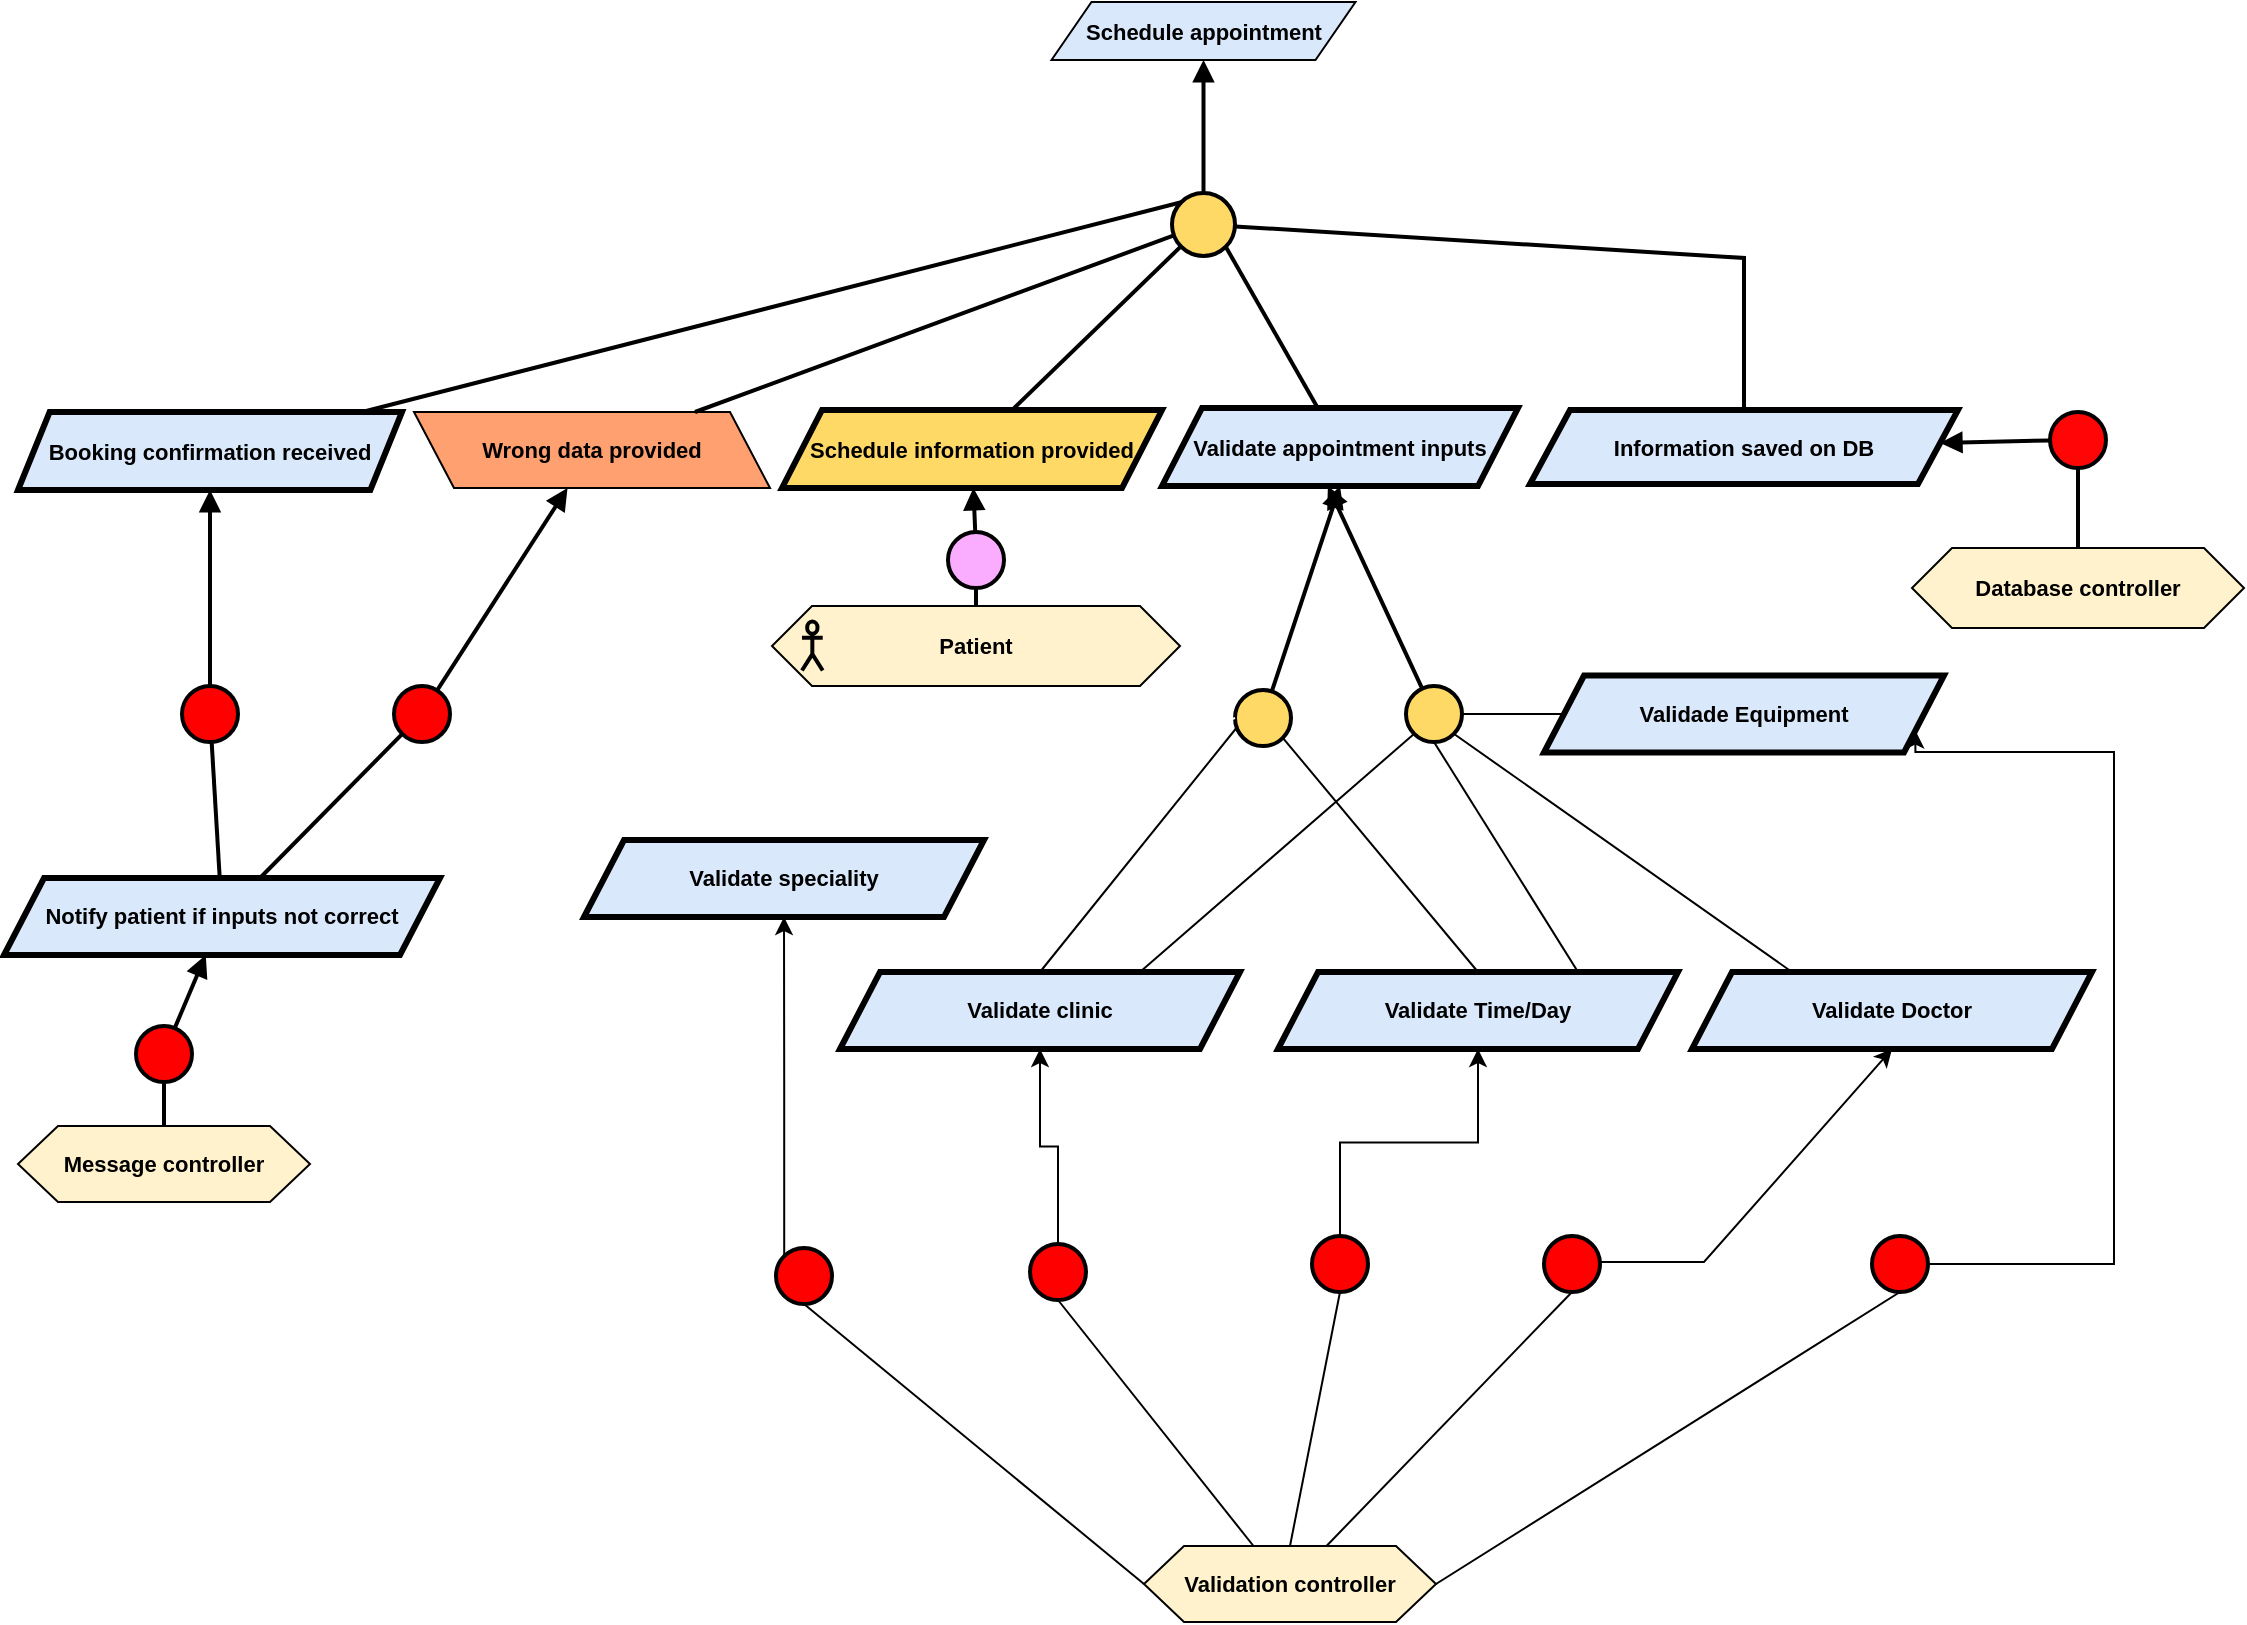 <mxfile version="24.2.7" type="device">
  <diagram name="Page-1" id="M_wEQLcIumDKBrQ4-JNB">
    <mxGraphModel dx="6993" dy="-42" grid="0" gridSize="10" guides="1" tooltips="1" connect="1" arrows="1" fold="1" page="0" pageScale="1" pageWidth="827" pageHeight="1169" math="0" shadow="0">
      <root>
        <mxCell id="0" />
        <mxCell id="1" parent="0" />
        <mxCell id="FIXR1feLg8hahodherzo-3" value="&lt;b&gt;Schedule appointment&lt;/b&gt;" style="shape=parallelogram;perimeter=parallelogramPerimeter;whiteSpace=wrap;html=1;fixedSize=1;fillColor=#dae8fc;strokeColor=#000000;fontFamily=Helvetica;fontSize=11;fontColor=default;labelBackgroundColor=none;" parent="1" vertex="1">
          <mxGeometry x="-4708.25" y="1134" width="152" height="29" as="geometry" />
        </mxCell>
        <mxCell id="FIXR1feLg8hahodherzo-21" value="&lt;div&gt;&lt;b&gt;Validation controller&lt;/b&gt;&lt;/div&gt;" style="shape=hexagon;perimeter=hexagonPerimeter2;whiteSpace=wrap;html=1;fixedSize=1;fillColor=#FFF2CC;fontFamily=Helvetica;fontSize=11;fontColor=default;labelBackgroundColor=none;" parent="1" vertex="1">
          <mxGeometry x="-4662" y="1906" width="146" height="38" as="geometry" />
        </mxCell>
        <mxCell id="FIXR1feLg8hahodherzo-30" value="&lt;div&gt;&lt;b&gt;Message controller&lt;/b&gt;&lt;/div&gt;" style="shape=hexagon;perimeter=hexagonPerimeter2;whiteSpace=wrap;html=1;fixedSize=1;fillColor=#FFF2CC;fontFamily=Helvetica;fontSize=11;fontColor=default;labelBackgroundColor=none;" parent="1" vertex="1">
          <mxGeometry x="-5225" y="1696" width="146" height="38" as="geometry" />
        </mxCell>
        <mxCell id="FIXR1feLg8hahodherzo-34" value="&lt;b&gt;Booking confirmation received&lt;/b&gt;" style="shape=parallelogram;perimeter=parallelogramPerimeter;whiteSpace=wrap;html=1;fixedSize=1;fillColor=#dae8fc;strokeColor=#000000;strokeWidth=3;fontFamily=Helvetica;fontSize=11;fontColor=default;labelBackgroundColor=none;size=15.809;" parent="1" vertex="1">
          <mxGeometry x="-5225" y="1339" width="192" height="39" as="geometry" />
        </mxCell>
        <mxCell id="FIXR1feLg8hahodherzo-35" value="&lt;b&gt;Schedule information provided&lt;/b&gt;" style="shape=parallelogram;perimeter=parallelogramPerimeter;whiteSpace=wrap;html=1;fixedSize=1;fillColor=#FFD966;strokeColor=#000000;strokeWidth=3;fontFamily=Helvetica;fontSize=11;fontColor=default;labelBackgroundColor=none;" parent="1" vertex="1">
          <mxGeometry x="-4843" y="1338" width="190" height="39" as="geometry" />
        </mxCell>
        <mxCell id="FIXR1feLg8hahodherzo-36" value="&lt;b&gt;Validate appointment inputs&lt;/b&gt;" style="shape=parallelogram;perimeter=parallelogramPerimeter;whiteSpace=wrap;html=1;fixedSize=1;fillColor=#dae8fc;strokeColor=#000000;strokeWidth=3;fontFamily=Helvetica;fontSize=11;fontColor=default;labelBackgroundColor=none;" parent="1" vertex="1">
          <mxGeometry x="-4653" y="1337" width="178" height="39" as="geometry" />
        </mxCell>
        <mxCell id="FIXR1feLg8hahodherzo-37" value="" style="group;fontFamily=Helvetica;fontSize=11;fontColor=default;labelBackgroundColor=default;" parent="1" vertex="1" connectable="0">
          <mxGeometry x="-4848" y="1436" width="204" height="40" as="geometry" />
        </mxCell>
        <mxCell id="FIXR1feLg8hahodherzo-38" value="&lt;b&gt;Patient&lt;/b&gt;" style="shape=hexagon;perimeter=hexagonPerimeter2;whiteSpace=wrap;html=1;fixedSize=1;fillColor=#FFF2CC;fontFamily=Helvetica;fontSize=11;fontColor=default;labelBackgroundColor=none;" parent="FIXR1feLg8hahodherzo-37" vertex="1">
          <mxGeometry width="204" height="40" as="geometry" />
        </mxCell>
        <mxCell id="FIXR1feLg8hahodherzo-39" value="" style="shape=umlActor;verticalLabelPosition=bottom;verticalAlign=top;html=1;outlineConnect=0;fillColor=none;strokeWidth=2;fontFamily=Helvetica;fontSize=11;fontColor=default;labelBackgroundColor=default;" parent="FIXR1feLg8hahodherzo-37" vertex="1">
          <mxGeometry x="14.983" y="7.75" width="10.373" height="24.5" as="geometry" />
        </mxCell>
        <mxCell id="FIXR1feLg8hahodherzo-40" value="" style="ellipse;whiteSpace=wrap;html=1;aspect=fixed;fillColor=#FAADFF;strokeWidth=2;fontFamily=Helvetica;fontSize=11;fontColor=default;labelBackgroundColor=default;" parent="1" vertex="1">
          <mxGeometry x="-4760" y="1399" width="28" height="28" as="geometry" />
        </mxCell>
        <mxCell id="FIXR1feLg8hahodherzo-41" value="" style="endArrow=block;html=1;rounded=0;endFill=1;strokeWidth=2;strokeColor=default;align=center;verticalAlign=middle;fontFamily=Helvetica;fontSize=11;fontColor=default;labelBackgroundColor=default;" parent="1" source="FIXR1feLg8hahodherzo-40" target="FIXR1feLg8hahodherzo-35" edge="1">
          <mxGeometry width="50" height="50" relative="1" as="geometry">
            <mxPoint x="-4902.065" y="1432.222" as="sourcePoint" />
            <mxPoint x="-4628.758" y="1524.844" as="targetPoint" />
          </mxGeometry>
        </mxCell>
        <mxCell id="FIXR1feLg8hahodherzo-42" value="" style="endArrow=none;html=1;rounded=0;strokeWidth=2;strokeColor=default;align=center;verticalAlign=middle;fontFamily=Helvetica;fontSize=11;fontColor=default;labelBackgroundColor=default;" parent="1" source="FIXR1feLg8hahodherzo-38" target="FIXR1feLg8hahodherzo-40" edge="1">
          <mxGeometry width="50" height="50" relative="1" as="geometry">
            <mxPoint x="-4820" y="1496.25" as="sourcePoint" />
            <mxPoint x="-4878.06" y="1430.25" as="targetPoint" />
          </mxGeometry>
        </mxCell>
        <mxCell id="FIXR1feLg8hahodherzo-43" value="" style="ellipse;whiteSpace=wrap;html=1;aspect=fixed;fillColor=#FFD966;strokeWidth=2;" parent="1" vertex="1">
          <mxGeometry x="-4648" y="1229.5" width="31.5" height="31.5" as="geometry" />
        </mxCell>
        <mxCell id="FIXR1feLg8hahodherzo-44" value="" style="endArrow=block;html=1;rounded=0;endFill=1;strokeWidth=2;" parent="1" source="FIXR1feLg8hahodherzo-43" target="FIXR1feLg8hahodherzo-3" edge="1">
          <mxGeometry width="50" height="50" relative="1" as="geometry">
            <mxPoint x="-4851.005" y="1273.972" as="sourcePoint" />
            <mxPoint x="-4855" y="1229" as="targetPoint" />
          </mxGeometry>
        </mxCell>
        <mxCell id="FIXR1feLg8hahodherzo-45" value="" style="endArrow=none;html=1;rounded=0;strokeWidth=2;" parent="1" source="FIXR1feLg8hahodherzo-35" target="FIXR1feLg8hahodherzo-43" edge="1">
          <mxGeometry width="50" height="50" relative="1" as="geometry">
            <mxPoint x="-4852" y="1336" as="sourcePoint" />
            <mxPoint x="-4827" y="1272" as="targetPoint" />
          </mxGeometry>
        </mxCell>
        <mxCell id="FIXR1feLg8hahodherzo-46" value="" style="endArrow=none;html=1;rounded=0;entryX=1;entryY=1;entryDx=0;entryDy=0;strokeWidth=2;" parent="1" source="FIXR1feLg8hahodherzo-36" target="FIXR1feLg8hahodherzo-43" edge="1">
          <mxGeometry width="50" height="50" relative="1" as="geometry">
            <mxPoint x="-4831" y="1382" as="sourcePoint" />
            <mxPoint x="-4781" y="1332" as="targetPoint" />
          </mxGeometry>
        </mxCell>
        <mxCell id="FIXR1feLg8hahodherzo-47" value="" style="endArrow=none;html=1;rounded=0;strokeWidth=2;exitX=0;exitY=0;exitDx=0;exitDy=0;" parent="1" source="FIXR1feLg8hahodherzo-43" target="FIXR1feLg8hahodherzo-34" edge="1">
          <mxGeometry width="50" height="50" relative="1" as="geometry">
            <mxPoint x="-5027.316" y="1375" as="sourcePoint" />
            <mxPoint x="-4461" y="1285" as="targetPoint" />
          </mxGeometry>
        </mxCell>
        <mxCell id="FIXR1feLg8hahodherzo-52" value="" style="ellipse;whiteSpace=wrap;html=1;aspect=fixed;fillColor=#FF0000;strokeWidth=2;" parent="1" vertex="1">
          <mxGeometry x="-5143" y="1476" width="28" height="28" as="geometry" />
        </mxCell>
        <mxCell id="FIXR1feLg8hahodherzo-53" value="" style="endArrow=block;html=1;rounded=0;endFill=1;strokeWidth=2;" parent="1" source="FIXR1feLg8hahodherzo-52" target="FIXR1feLg8hahodherzo-34" edge="1">
          <mxGeometry width="50" height="50" relative="1" as="geometry">
            <mxPoint x="-4733.505" y="1433.972" as="sourcePoint" />
            <mxPoint x="-5283" y="1387" as="targetPoint" />
          </mxGeometry>
        </mxCell>
        <mxCell id="FIXR1feLg8hahodherzo-54" value="" style="endArrow=none;html=1;rounded=0;strokeWidth=2;" parent="1" source="FIXR1feLg8hahodherzo-126" target="FIXR1feLg8hahodherzo-52" edge="1">
          <mxGeometry width="50" height="50" relative="1" as="geometry">
            <mxPoint x="-4733.091" y="1465" as="sourcePoint" />
            <mxPoint x="-4709.5" y="1432" as="targetPoint" />
            <Array as="points" />
          </mxGeometry>
        </mxCell>
        <mxCell id="FIXR1feLg8hahodherzo-97" value="&lt;b&gt;Validate Doctor&lt;/b&gt;" style="shape=parallelogram;perimeter=parallelogramPerimeter;whiteSpace=wrap;html=1;fixedSize=1;fillColor=#dae8fc;strokeColor=#000000;strokeWidth=3;fontFamily=Helvetica;fontSize=11;fontColor=default;labelBackgroundColor=none;" parent="1" vertex="1">
          <mxGeometry x="-4388" y="1619" width="200" height="38.5" as="geometry" />
        </mxCell>
        <mxCell id="FIXR1feLg8hahodherzo-98" value="&lt;b&gt;Validate clinic&lt;/b&gt;" style="shape=parallelogram;perimeter=parallelogramPerimeter;whiteSpace=wrap;html=1;fixedSize=1;fillColor=#dae8fc;strokeColor=#000000;strokeWidth=3;fontFamily=Helvetica;fontSize=11;fontColor=default;labelBackgroundColor=none;" parent="1" vertex="1">
          <mxGeometry x="-4814" y="1619" width="200" height="38.5" as="geometry" />
        </mxCell>
        <mxCell id="FIXR1feLg8hahodherzo-99" value="" style="ellipse;whiteSpace=wrap;html=1;aspect=fixed;fillColor=#FFD966;strokeWidth=2;" parent="1" vertex="1">
          <mxGeometry x="-4616.5" y="1478" width="28" height="28" as="geometry" />
        </mxCell>
        <mxCell id="FIXR1feLg8hahodherzo-107" value="&lt;b&gt;Validade Equipment&lt;/b&gt;" style="shape=parallelogram;perimeter=parallelogramPerimeter;whiteSpace=wrap;html=1;fixedSize=1;fillColor=#dae8fc;strokeColor=#000000;strokeWidth=3;fontFamily=Helvetica;fontSize=11;fontColor=default;labelBackgroundColor=none;" parent="1" vertex="1">
          <mxGeometry x="-4462" y="1470.75" width="200" height="38.5" as="geometry" />
        </mxCell>
        <mxCell id="FIXR1feLg8hahodherzo-110" value="" style="endArrow=block;html=1;rounded=0;endFill=1;strokeWidth=2;entryX=0.5;entryY=1;entryDx=0;entryDy=0;" parent="1" source="FIXR1feLg8hahodherzo-99" target="FIXR1feLg8hahodherzo-36" edge="1">
          <mxGeometry width="50" height="50" relative="1" as="geometry">
            <mxPoint x="-4207.278" y="1675.01" as="sourcePoint" />
            <mxPoint x="-4625" y="1378" as="targetPoint" />
          </mxGeometry>
        </mxCell>
        <mxCell id="BffDbC5HQDXS8vjr15xW-11" style="edgeStyle=orthogonalEdgeStyle;rounded=0;orthogonalLoop=1;jettySize=auto;html=1;exitX=0;exitY=1;exitDx=0;exitDy=0;entryX=0.5;entryY=1;entryDx=0;entryDy=0;" edge="1" parent="1" source="FIXR1feLg8hahodherzo-112" target="FIXR1feLg8hahodherzo-95">
          <mxGeometry relative="1" as="geometry" />
        </mxCell>
        <mxCell id="FIXR1feLg8hahodherzo-112" value="" style="ellipse;whiteSpace=wrap;html=1;aspect=fixed;fillColor=#FF0000;strokeWidth=2;direction=south;" parent="1" vertex="1">
          <mxGeometry x="-4846" y="1757" width="28" height="28" as="geometry" />
        </mxCell>
        <mxCell id="BffDbC5HQDXS8vjr15xW-12" style="edgeStyle=orthogonalEdgeStyle;rounded=0;orthogonalLoop=1;jettySize=auto;html=1;exitX=0.5;exitY=0;exitDx=0;exitDy=0;entryX=0.5;entryY=1;entryDx=0;entryDy=0;" edge="1" parent="1" source="FIXR1feLg8hahodherzo-120" target="FIXR1feLg8hahodherzo-98">
          <mxGeometry relative="1" as="geometry" />
        </mxCell>
        <mxCell id="FIXR1feLg8hahodherzo-120" value="" style="ellipse;whiteSpace=wrap;html=1;aspect=fixed;fillColor=#FF0000;strokeWidth=2;" parent="1" vertex="1">
          <mxGeometry x="-4719" y="1755" width="28" height="28" as="geometry" />
        </mxCell>
        <mxCell id="BffDbC5HQDXS8vjr15xW-29" style="edgeStyle=orthogonalEdgeStyle;rounded=0;orthogonalLoop=1;jettySize=auto;html=1;exitX=1;exitY=0.5;exitDx=0;exitDy=0;entryX=1;entryY=0.75;entryDx=0;entryDy=0;" edge="1" parent="1" source="FIXR1feLg8hahodherzo-123" target="FIXR1feLg8hahodherzo-107">
          <mxGeometry relative="1" as="geometry">
            <Array as="points">
              <mxPoint x="-4177" y="1765" />
              <mxPoint x="-4177" y="1509" />
              <mxPoint x="-4276" y="1509" />
            </Array>
          </mxGeometry>
        </mxCell>
        <mxCell id="FIXR1feLg8hahodherzo-123" value="" style="ellipse;whiteSpace=wrap;html=1;aspect=fixed;fillColor=#FF0000;strokeWidth=2;" parent="1" vertex="1">
          <mxGeometry x="-4298" y="1751" width="28" height="28" as="geometry" />
        </mxCell>
        <mxCell id="FIXR1feLg8hahodherzo-126" value="&lt;b&gt;Notify patient if inputs not correct&lt;/b&gt;" style="shape=parallelogram;perimeter=parallelogramPerimeter;whiteSpace=wrap;html=1;fixedSize=1;fillColor=#dae8fc;strokeColor=#000000;strokeWidth=3;fontFamily=Helvetica;fontSize=11;fontColor=default;labelBackgroundColor=none;" parent="1" vertex="1">
          <mxGeometry x="-5232" y="1572" width="218" height="38.5" as="geometry" />
        </mxCell>
        <mxCell id="FIXR1feLg8hahodherzo-132" value="" style="ellipse;whiteSpace=wrap;html=1;aspect=fixed;fillColor=#FFD966;strokeWidth=2;" parent="1" vertex="1">
          <mxGeometry x="-4531" y="1476" width="28" height="28" as="geometry" />
        </mxCell>
        <mxCell id="FIXR1feLg8hahodherzo-133" value="" style="endArrow=block;html=1;rounded=0;endFill=1;strokeWidth=2;entryX=0.466;entryY=1;entryDx=0;entryDy=0;entryPerimeter=0;" parent="1" source="FIXR1feLg8hahodherzo-132" target="FIXR1feLg8hahodherzo-36" edge="1">
          <mxGeometry width="50" height="50" relative="1" as="geometry">
            <mxPoint x="-4530" y="1530" as="sourcePoint" />
            <mxPoint x="-4502" y="1385" as="targetPoint" />
          </mxGeometry>
        </mxCell>
        <mxCell id="ZpXnfEx7CvquUOzYopGN-1" value="&lt;b&gt;Information saved on DB&lt;/b&gt;" style="shape=parallelogram;perimeter=parallelogramPerimeter;whiteSpace=wrap;html=1;fixedSize=1;fillColor=#dae8fc;strokeColor=#000000;strokeWidth=3;fontFamily=Helvetica;fontSize=11;fontColor=default;labelBackgroundColor=none;" parent="1" vertex="1">
          <mxGeometry x="-4469" y="1338" width="214" height="37" as="geometry" />
        </mxCell>
        <mxCell id="ZpXnfEx7CvquUOzYopGN-3" value="" style="endArrow=none;html=1;rounded=0;strokeWidth=2;exitX=0.5;exitY=0;exitDx=0;exitDy=0;" parent="1" target="FIXR1feLg8hahodherzo-43" edge="1" source="ZpXnfEx7CvquUOzYopGN-1">
          <mxGeometry width="50" height="50" relative="1" as="geometry">
            <mxPoint x="-4381" y="1337" as="sourcePoint" />
            <mxPoint x="-4444" y="1286" as="targetPoint" />
            <Array as="points">
              <mxPoint x="-4362" y="1262" />
            </Array>
          </mxGeometry>
        </mxCell>
        <mxCell id="ZpXnfEx7CvquUOzYopGN-4" value="&lt;div&gt;&lt;b&gt;Database controller&lt;/b&gt;&lt;/div&gt;" style="shape=hexagon;perimeter=hexagonPerimeter2;whiteSpace=wrap;html=1;fixedSize=1;fillColor=#FFF2CC;fontFamily=Helvetica;fontSize=11;fontColor=default;labelBackgroundColor=none;" parent="1" vertex="1">
          <mxGeometry x="-4278" y="1407" width="166" height="40" as="geometry" />
        </mxCell>
        <mxCell id="ZpXnfEx7CvquUOzYopGN-5" value="" style="ellipse;whiteSpace=wrap;html=1;aspect=fixed;fillColor=#FF0505;strokeWidth=2;fontFamily=Helvetica;fontSize=11;fontColor=default;labelBackgroundColor=default;" parent="1" vertex="1">
          <mxGeometry x="-4209" y="1339" width="28" height="28" as="geometry" />
        </mxCell>
        <mxCell id="ZpXnfEx7CvquUOzYopGN-6" value="" style="endArrow=block;html=1;rounded=0;endFill=1;strokeWidth=2;strokeColor=default;align=center;verticalAlign=middle;fontFamily=Helvetica;fontSize=11;fontColor=default;labelBackgroundColor=default;" parent="1" source="ZpXnfEx7CvquUOzYopGN-5" target="ZpXnfEx7CvquUOzYopGN-1" edge="1">
          <mxGeometry width="50" height="50" relative="1" as="geometry">
            <mxPoint x="-4292.005" y="1436.972" as="sourcePoint" />
            <mxPoint x="-4121" y="1247" as="targetPoint" />
          </mxGeometry>
        </mxCell>
        <mxCell id="ZpXnfEx7CvquUOzYopGN-7" value="" style="endArrow=none;html=1;rounded=0;strokeWidth=2;strokeColor=default;align=center;verticalAlign=middle;fontFamily=Helvetica;fontSize=11;fontColor=default;labelBackgroundColor=default;" parent="1" source="ZpXnfEx7CvquUOzYopGN-4" target="ZpXnfEx7CvquUOzYopGN-5" edge="1">
          <mxGeometry width="50" height="50" relative="1" as="geometry">
            <mxPoint x="-4291" y="1495" as="sourcePoint" />
            <mxPoint x="-4268" y="1435" as="targetPoint" />
          </mxGeometry>
        </mxCell>
        <mxCell id="ZpXnfEx7CvquUOzYopGN-8" value="Wrong data provided" style="shape=parallelogram;perimeter=parallelogramPerimeter;whiteSpace=wrap;html=1;fixedSize=1;fillColor=#FFA070;fontStyle=1;fontFamily=Helvetica;fontSize=11;fontColor=default;labelBackgroundColor=none;flipH=1;flipV=0;" parent="1" vertex="1">
          <mxGeometry x="-5027" y="1339" width="178" height="38" as="geometry" />
        </mxCell>
        <mxCell id="ZpXnfEx7CvquUOzYopGN-17" value="" style="endArrow=none;html=1;rounded=0;strokeWidth=2;" parent="1" source="FIXR1feLg8hahodherzo-43" target="ZpXnfEx7CvquUOzYopGN-8" edge="1">
          <mxGeometry width="50" height="50" relative="1" as="geometry">
            <mxPoint x="-5032" y="1385" as="sourcePoint" />
            <mxPoint x="-4921.535" y="1335" as="targetPoint" />
          </mxGeometry>
        </mxCell>
        <mxCell id="ZpXnfEx7CvquUOzYopGN-19" value="" style="ellipse;whiteSpace=wrap;html=1;aspect=fixed;fillColor=#FF0000;strokeWidth=2;" parent="1" vertex="1">
          <mxGeometry x="-5037" y="1476" width="28" height="28" as="geometry" />
        </mxCell>
        <mxCell id="ZpXnfEx7CvquUOzYopGN-20" value="" style="endArrow=block;html=1;rounded=0;endFill=1;strokeWidth=2;" parent="1" source="ZpXnfEx7CvquUOzYopGN-19" target="ZpXnfEx7CvquUOzYopGN-8" edge="1">
          <mxGeometry width="50" height="50" relative="1" as="geometry">
            <mxPoint x="-4791.005" y="1556.972" as="sourcePoint" />
            <mxPoint x="-4795" y="1512" as="targetPoint" />
          </mxGeometry>
        </mxCell>
        <mxCell id="ZpXnfEx7CvquUOzYopGN-21" value="" style="endArrow=none;html=1;rounded=0;strokeWidth=2;" parent="1" source="FIXR1feLg8hahodherzo-126" target="ZpXnfEx7CvquUOzYopGN-19" edge="1">
          <mxGeometry width="50" height="50" relative="1" as="geometry">
            <mxPoint x="-4792" y="1619" as="sourcePoint" />
            <mxPoint x="-4767" y="1555" as="targetPoint" />
          </mxGeometry>
        </mxCell>
        <mxCell id="ZpXnfEx7CvquUOzYopGN-23" value="" style="ellipse;whiteSpace=wrap;html=1;aspect=fixed;fillColor=#FF0000;strokeWidth=2;" parent="1" vertex="1">
          <mxGeometry x="-5166" y="1646" width="28" height="28" as="geometry" />
        </mxCell>
        <mxCell id="ZpXnfEx7CvquUOzYopGN-24" value="" style="endArrow=block;html=1;rounded=0;endFill=1;strokeWidth=2;" parent="1" source="ZpXnfEx7CvquUOzYopGN-23" target="FIXR1feLg8hahodherzo-126" edge="1">
          <mxGeometry width="50" height="50" relative="1" as="geometry">
            <mxPoint x="-4791.005" y="1666.972" as="sourcePoint" />
            <mxPoint x="-4795" y="1622" as="targetPoint" />
          </mxGeometry>
        </mxCell>
        <mxCell id="ZpXnfEx7CvquUOzYopGN-25" value="" style="endArrow=none;html=1;rounded=0;strokeWidth=2;" parent="1" source="FIXR1feLg8hahodherzo-30" target="ZpXnfEx7CvquUOzYopGN-23" edge="1">
          <mxGeometry width="50" height="50" relative="1" as="geometry">
            <mxPoint x="-4792" y="1729" as="sourcePoint" />
            <mxPoint x="-4767" y="1665" as="targetPoint" />
          </mxGeometry>
        </mxCell>
        <mxCell id="BffDbC5HQDXS8vjr15xW-1" value="&lt;b&gt;Validate Time/Day&lt;/b&gt;" style="shape=parallelogram;perimeter=parallelogramPerimeter;whiteSpace=wrap;html=1;fixedSize=1;fillColor=#dae8fc;strokeColor=#000000;strokeWidth=3;fontFamily=Helvetica;fontSize=11;fontColor=default;labelBackgroundColor=none;" vertex="1" parent="1">
          <mxGeometry x="-4595" y="1619" width="200" height="38.5" as="geometry" />
        </mxCell>
        <mxCell id="BffDbC5HQDXS8vjr15xW-7" style="edgeStyle=orthogonalEdgeStyle;rounded=0;orthogonalLoop=1;jettySize=auto;html=1;exitX=0.5;exitY=0;exitDx=0;exitDy=0;entryX=0.5;entryY=1;entryDx=0;entryDy=0;" edge="1" parent="1" source="BffDbC5HQDXS8vjr15xW-2" target="BffDbC5HQDXS8vjr15xW-1">
          <mxGeometry relative="1" as="geometry" />
        </mxCell>
        <mxCell id="BffDbC5HQDXS8vjr15xW-2" value="" style="ellipse;whiteSpace=wrap;html=1;aspect=fixed;fillColor=#FF0000;strokeWidth=2;" vertex="1" parent="1">
          <mxGeometry x="-4578" y="1751" width="28" height="28" as="geometry" />
        </mxCell>
        <mxCell id="BffDbC5HQDXS8vjr15xW-25" value="" style="endArrow=classic;html=1;rounded=0;entryX=0.5;entryY=1;entryDx=0;entryDy=0;" edge="1" parent="1" source="FIXR1feLg8hahodherzo-117" target="FIXR1feLg8hahodherzo-97">
          <mxGeometry width="50" height="50" relative="1" as="geometry">
            <mxPoint x="-4467" y="1817" as="sourcePoint" />
            <mxPoint x="-4417" y="1767" as="targetPoint" />
            <Array as="points">
              <mxPoint x="-4445" y="1764" />
              <mxPoint x="-4382" y="1764" />
            </Array>
          </mxGeometry>
        </mxCell>
        <mxCell id="FIXR1feLg8hahodherzo-117" value="" style="ellipse;whiteSpace=wrap;html=1;aspect=fixed;fillColor=#FF0000;strokeWidth=2;" parent="1" vertex="1">
          <mxGeometry x="-4462" y="1751" width="28" height="28" as="geometry" />
        </mxCell>
        <mxCell id="BffDbC5HQDXS8vjr15xW-31" value="" style="endArrow=none;html=1;rounded=0;exitX=0;exitY=0.5;exitDx=0;exitDy=0;entryX=1;entryY=0.5;entryDx=0;entryDy=0;" edge="1" parent="1" source="FIXR1feLg8hahodherzo-21" target="FIXR1feLg8hahodherzo-112">
          <mxGeometry width="50" height="50" relative="1" as="geometry">
            <mxPoint x="-4856" y="1900" as="sourcePoint" />
            <mxPoint x="-4806" y="1850" as="targetPoint" />
          </mxGeometry>
        </mxCell>
        <mxCell id="BffDbC5HQDXS8vjr15xW-33" value="" style="endArrow=none;html=1;rounded=0;exitX=0.375;exitY=0;exitDx=0;exitDy=0;entryX=0.5;entryY=1;entryDx=0;entryDy=0;" edge="1" parent="1" source="FIXR1feLg8hahodherzo-21" target="FIXR1feLg8hahodherzo-120">
          <mxGeometry width="50" height="50" relative="1" as="geometry">
            <mxPoint x="-4652" y="1935" as="sourcePoint" />
            <mxPoint x="-4803" y="1865" as="targetPoint" />
          </mxGeometry>
        </mxCell>
        <mxCell id="BffDbC5HQDXS8vjr15xW-34" value="" style="endArrow=none;html=1;rounded=0;exitX=0.5;exitY=0;exitDx=0;exitDy=0;entryX=0.5;entryY=1;entryDx=0;entryDy=0;" edge="1" parent="1" source="FIXR1feLg8hahodherzo-21" target="BffDbC5HQDXS8vjr15xW-2">
          <mxGeometry width="50" height="50" relative="1" as="geometry">
            <mxPoint x="-4642" y="1945" as="sourcePoint" />
            <mxPoint x="-4793" y="1875" as="targetPoint" />
          </mxGeometry>
        </mxCell>
        <mxCell id="BffDbC5HQDXS8vjr15xW-35" value="" style="endArrow=none;html=1;rounded=0;exitX=0.625;exitY=0;exitDx=0;exitDy=0;entryX=0.5;entryY=1;entryDx=0;entryDy=0;" edge="1" parent="1" source="FIXR1feLg8hahodherzo-21" target="FIXR1feLg8hahodherzo-117">
          <mxGeometry width="50" height="50" relative="1" as="geometry">
            <mxPoint x="-4632" y="1955" as="sourcePoint" />
            <mxPoint x="-4783" y="1885" as="targetPoint" />
          </mxGeometry>
        </mxCell>
        <mxCell id="BffDbC5HQDXS8vjr15xW-36" value="" style="endArrow=none;html=1;rounded=0;exitX=1;exitY=0.5;exitDx=0;exitDy=0;entryX=0.5;entryY=1;entryDx=0;entryDy=0;" edge="1" parent="1" source="FIXR1feLg8hahodherzo-21" target="FIXR1feLg8hahodherzo-123">
          <mxGeometry width="50" height="50" relative="1" as="geometry">
            <mxPoint x="-4622" y="1965" as="sourcePoint" />
            <mxPoint x="-4773" y="1895" as="targetPoint" />
          </mxGeometry>
        </mxCell>
        <mxCell id="BffDbC5HQDXS8vjr15xW-37" value="" style="endArrow=none;html=1;rounded=0;exitX=0.5;exitY=0;exitDx=0;exitDy=0;" edge="1" parent="1" source="FIXR1feLg8hahodherzo-98">
          <mxGeometry width="50" height="50" relative="1" as="geometry">
            <mxPoint x="-4724" y="1543" as="sourcePoint" />
            <mxPoint x="-4615" y="1496" as="targetPoint" />
          </mxGeometry>
        </mxCell>
        <mxCell id="BffDbC5HQDXS8vjr15xW-39" value="" style="endArrow=none;html=1;rounded=0;entryX=0;entryY=0.5;entryDx=0;entryDy=0;fillColor=#d80073;strokeColor=#ffffff;" edge="1" parent="1" source="FIXR1feLg8hahodherzo-95" target="FIXR1feLg8hahodherzo-99">
          <mxGeometry width="50" height="50" relative="1" as="geometry">
            <mxPoint x="-4913" y="1654.25" as="sourcePoint" />
            <mxPoint x="-4863" y="1604.25" as="targetPoint" />
          </mxGeometry>
        </mxCell>
        <mxCell id="BffDbC5HQDXS8vjr15xW-41" value="" style="endArrow=none;html=1;rounded=0;entryX=0.5;entryY=0;entryDx=0;entryDy=0;exitX=1;exitY=1;exitDx=0;exitDy=0;" edge="1" parent="1" source="FIXR1feLg8hahodherzo-99" target="BffDbC5HQDXS8vjr15xW-1">
          <mxGeometry width="50" height="50" relative="1" as="geometry">
            <mxPoint x="-4603" y="1553" as="sourcePoint" />
            <mxPoint x="-4522" y="1657.5" as="targetPoint" />
          </mxGeometry>
        </mxCell>
        <mxCell id="BffDbC5HQDXS8vjr15xW-43" value="" style="endArrow=none;html=1;rounded=0;entryX=0;entryY=1;entryDx=0;entryDy=0;exitX=0.75;exitY=0;exitDx=0;exitDy=0;" edge="1" parent="1" source="FIXR1feLg8hahodherzo-98" target="FIXR1feLg8hahodherzo-132">
          <mxGeometry width="50" height="50" relative="1" as="geometry">
            <mxPoint x="-4657.25" y="1654.25" as="sourcePoint" />
            <mxPoint x="-4607.25" y="1604.25" as="targetPoint" />
          </mxGeometry>
        </mxCell>
        <mxCell id="BffDbC5HQDXS8vjr15xW-44" value="" style="endArrow=none;html=1;rounded=0;exitX=0.5;exitY=1;exitDx=0;exitDy=0;entryX=0.75;entryY=0;entryDx=0;entryDy=0;" edge="1" parent="1" source="FIXR1feLg8hahodherzo-132" target="BffDbC5HQDXS8vjr15xW-1">
          <mxGeometry width="50" height="50" relative="1" as="geometry">
            <mxPoint x="-4507" y="1582" as="sourcePoint" />
            <mxPoint x="-4457" y="1532" as="targetPoint" />
          </mxGeometry>
        </mxCell>
        <mxCell id="BffDbC5HQDXS8vjr15xW-45" value="" style="endArrow=none;html=1;rounded=0;entryX=0.25;entryY=0;entryDx=0;entryDy=0;exitX=1;exitY=1;exitDx=0;exitDy=0;" edge="1" parent="1" source="FIXR1feLg8hahodherzo-132" target="FIXR1feLg8hahodherzo-97">
          <mxGeometry width="50" height="50" relative="1" as="geometry">
            <mxPoint x="-4490" y="1543" as="sourcePoint" />
            <mxPoint x="-4367" y="1643" as="targetPoint" />
          </mxGeometry>
        </mxCell>
        <mxCell id="BffDbC5HQDXS8vjr15xW-47" value="" style="endArrow=none;html=1;rounded=0;entryX=0;entryY=0.5;entryDx=0;entryDy=0;exitX=1;exitY=0.5;exitDx=0;exitDy=0;" edge="1" parent="1" source="FIXR1feLg8hahodherzo-132" target="FIXR1feLg8hahodherzo-107">
          <mxGeometry width="50" height="50" relative="1" as="geometry">
            <mxPoint x="-4479" y="1536" as="sourcePoint" />
            <mxPoint x="-4429" y="1486" as="targetPoint" />
          </mxGeometry>
        </mxCell>
        <mxCell id="FIXR1feLg8hahodherzo-95" value="&lt;b&gt;Validate speciality&lt;/b&gt;" style="shape=parallelogram;perimeter=parallelogramPerimeter;whiteSpace=wrap;html=1;fixedSize=1;fillColor=#dae8fc;strokeColor=#000000;strokeWidth=3;fontFamily=Helvetica;fontSize=11;fontColor=default;labelBackgroundColor=none;" parent="1" vertex="1">
          <mxGeometry x="-4942" y="1553" width="200" height="38.5" as="geometry" />
        </mxCell>
      </root>
    </mxGraphModel>
  </diagram>
</mxfile>
